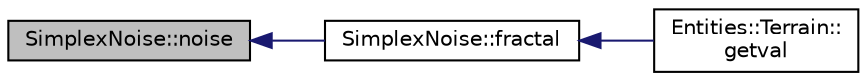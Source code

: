 digraph "SimplexNoise::noise"
{
  edge [fontname="Helvetica",fontsize="10",labelfontname="Helvetica",labelfontsize="10"];
  node [fontname="Helvetica",fontsize="10",shape=record];
  rankdir="LR";
  Node13 [label="SimplexNoise::noise",height=0.2,width=0.4,color="black", fillcolor="grey75", style="filled", fontcolor="black"];
  Node13 -> Node14 [dir="back",color="midnightblue",fontsize="10",style="solid",fontname="Helvetica"];
  Node14 [label="SimplexNoise::fractal",height=0.2,width=0.4,color="black", fillcolor="white", style="filled",URL="$class_simplex_noise.html#a868146cbed0ee0137b641b5b828a4c75"];
  Node14 -> Node15 [dir="back",color="midnightblue",fontsize="10",style="solid",fontname="Helvetica"];
  Node15 [label="Entities::Terrain::\lgetval",height=0.2,width=0.4,color="black", fillcolor="white", style="filled",URL="$class_entities_1_1_terrain.html#aa235f623521eb69cc38e7bb254592d2f",tooltip="Run position through layered simplex noise algorithm. "];
}
